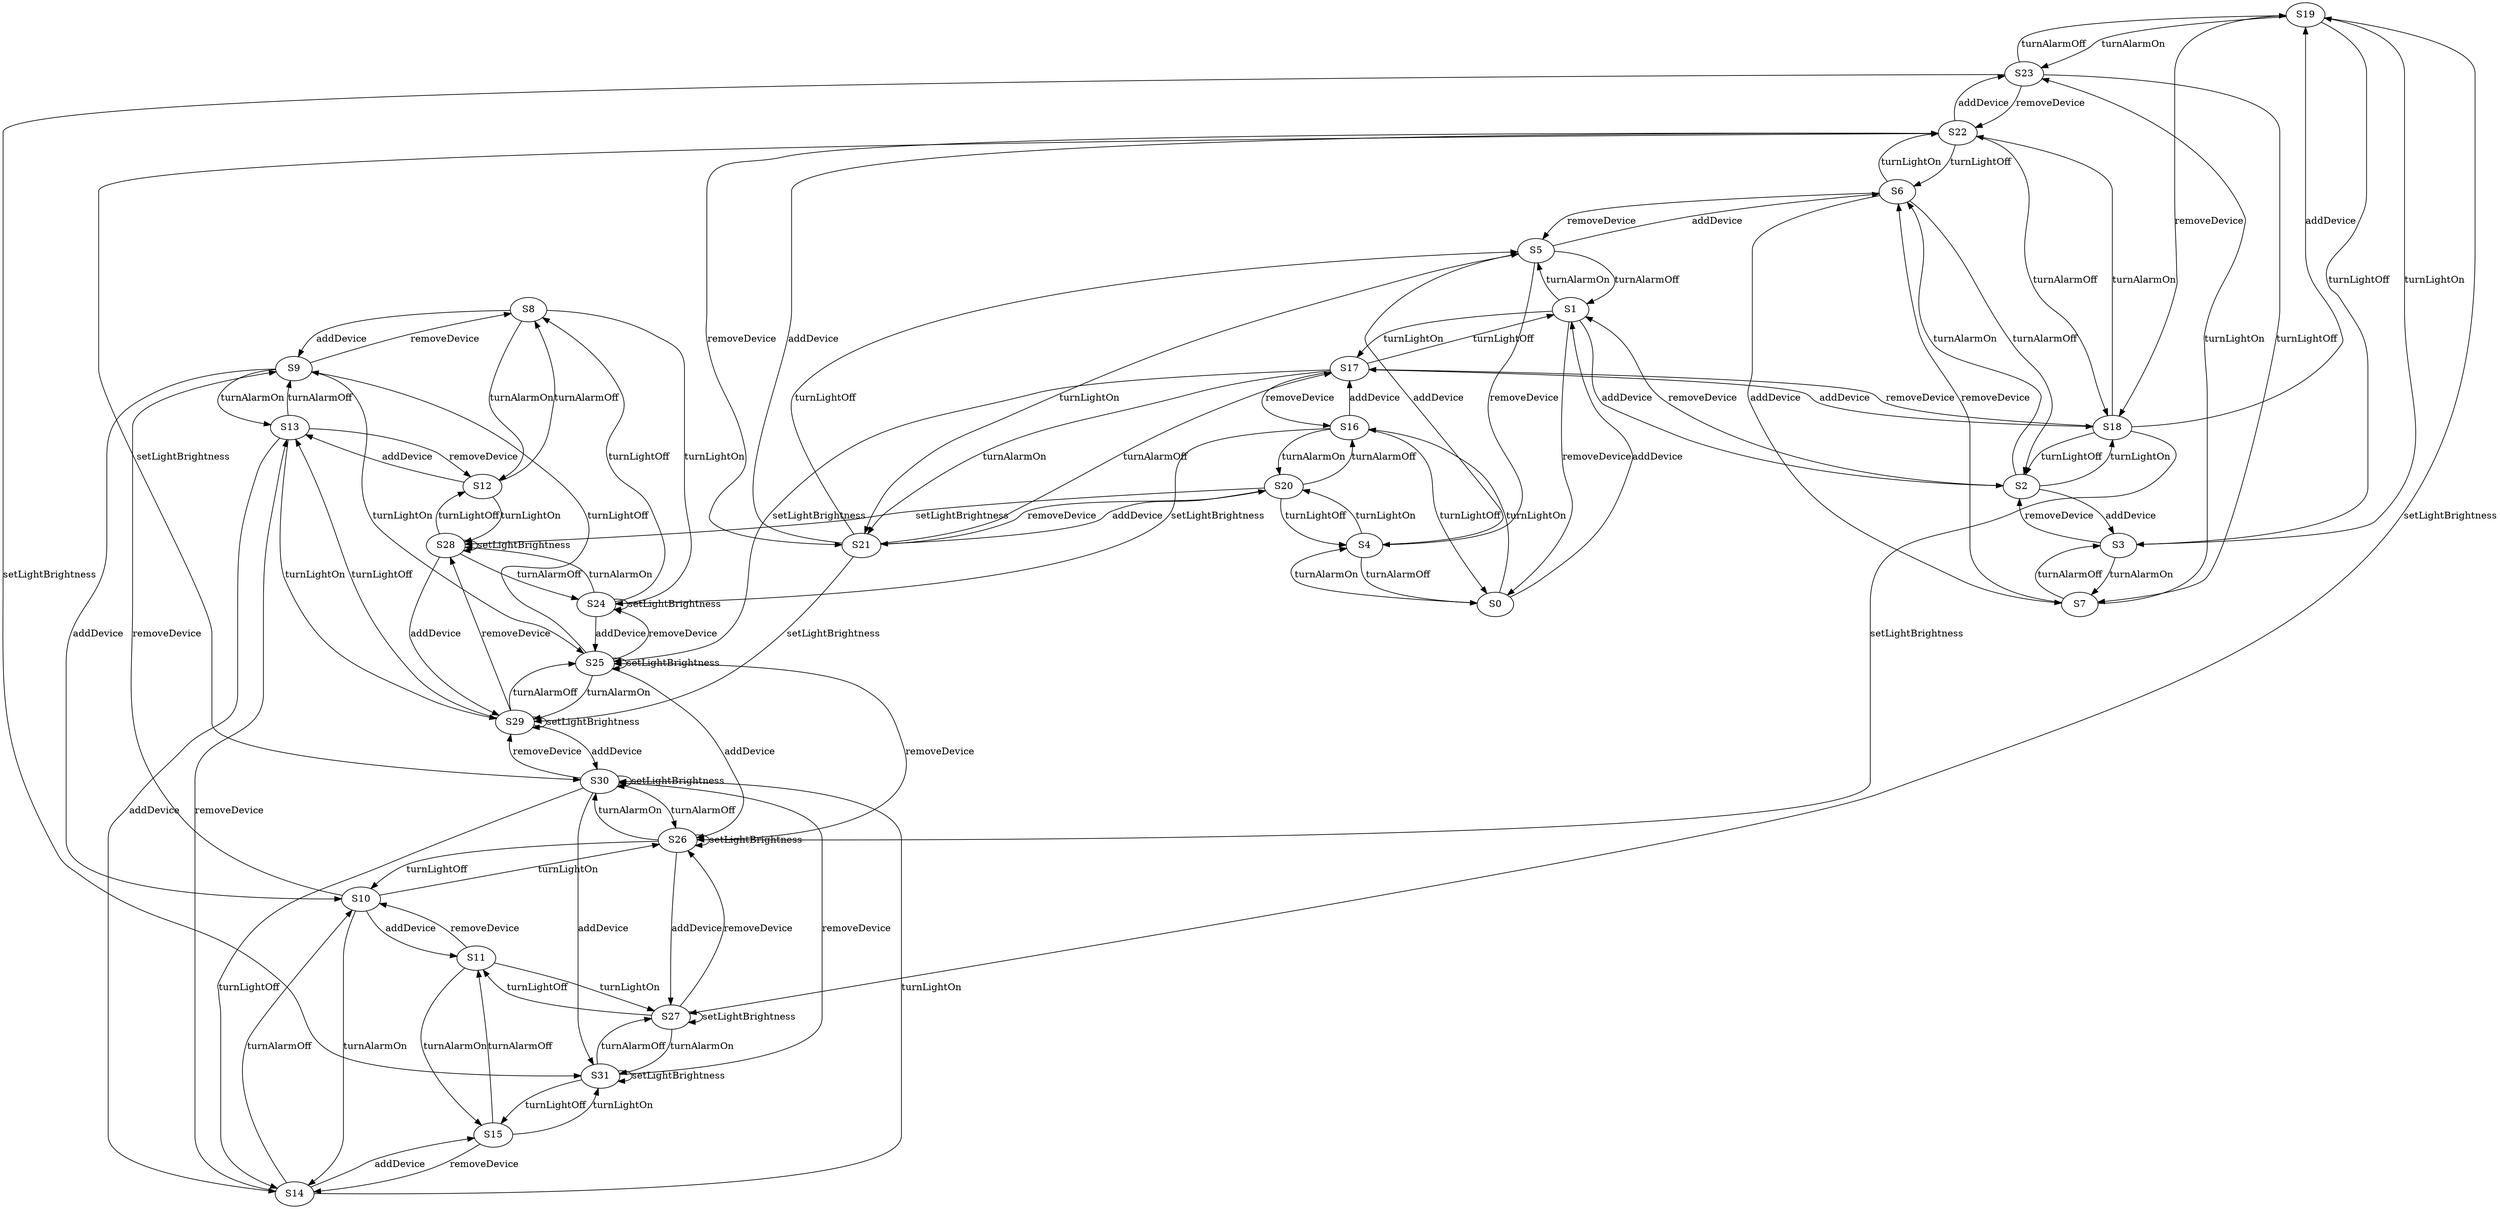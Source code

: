 digraph g {

	S8 -> S9 [label="addDevice"];
	S5 -> S1 [label="turnAlarmOff"];
	S22 -> S23 [label="addDevice"];
	S26 -> S10 [label="turnLightOff"];
	S20 -> S28 [label="setLightBrightness"];
	S25 -> S25 [label="setLightBrightness"];
	S7 -> S23 [label="turnLightOn"];
	S22 -> S30 [label="setLightBrightness"];
	S14 -> S30 [label="turnLightOn"];
	S24 -> S25 [label="addDevice"];
	S31 -> S31 [label="setLightBrightness"];
	S11 -> S15 [label="turnAlarmOn"];
	S10 -> S14 [label="turnAlarmOn"];
	S30 -> S26 [label="turnAlarmOff"];
	S31 -> S27 [label="turnAlarmOff"];
	S30 -> S30 [label="setLightBrightness"];
	S4 -> S0 [label="turnAlarmOff"];
	S19 -> S27 [label="setLightBrightness"];
	S2 -> S1 [label="removeDevice"];
	S13 -> S14 [label="addDevice"];
	S17 -> S18 [label="addDevice"];
	S13 -> S9 [label="turnAlarmOff"];
	S4 -> S5 [label="addDevice"];
	S26 -> S27 [label="addDevice"];
	S9 -> S8 [label="removeDevice"];
	S19 -> S18 [label="removeDevice"];
	S22 -> S21 [label="removeDevice"];
	S29 -> S13 [label="turnLightOff"];
	S0 -> S4 [label="turnAlarmOn"];
	S22 -> S18 [label="turnAlarmOff"];
	S26 -> S25 [label="removeDevice"];
	S5 -> S21 [label="turnLightOn"];
	S1 -> S2 [label="addDevice"];
	S6 -> S7 [label="addDevice"];
	S23 -> S22 [label="removeDevice"];
	S17 -> S21 [label="turnAlarmOn"];
	S21 -> S20 [label="removeDevice"];
	S30 -> S31 [label="addDevice"];
	S15 -> S14 [label="removeDevice"];
	S21 -> S29 [label="setLightBrightness"];
	S21 -> S17 [label="turnAlarmOff"];
	S20 -> S21 [label="addDevice"];
	S25 -> S29 [label="turnAlarmOn"];
	S1 -> S0 [label="removeDevice"];
	S22 -> S6 [label="turnLightOff"];
	S6 -> S5 [label="removeDevice"];
	S18 -> S19 [label="addDevice"];
	S27 -> S26 [label="removeDevice"];
	S28 -> S29 [label="addDevice"];
	S29 -> S30 [label="addDevice"];
	S25 -> S26 [label="addDevice"];
	S26 -> S30 [label="turnAlarmOn"];
	S14 -> S15 [label="addDevice"];
	S5 -> S6 [label="addDevice"];
	S8 -> S24 [label="turnLightOn"];
	S25 -> S24 [label="removeDevice"];
	S28 -> S12 [label="turnLightOff"];
	S0 -> S16 [label="turnLightOn"];
	S3 -> S7 [label="turnAlarmOn"];
	S15 -> S11 [label="turnAlarmOff"];
	S28 -> S24 [label="turnAlarmOff"];
	S24 -> S28 [label="turnAlarmOn"];
	S18 -> S22 [label="turnAlarmOn"];
	S21 -> S5 [label="turnLightOff"];
	S6 -> S22 [label="turnLightOn"];
	S14 -> S10 [label="turnAlarmOff"];
	S30 -> S29 [label="removeDevice"];
	S14 -> S13 [label="removeDevice"];
	S10 -> S11 [label="addDevice"];
	S10 -> S9 [label="removeDevice"];
	S23 -> S19 [label="turnAlarmOff"];
	S17 -> S16 [label="removeDevice"];
	S23 -> S31 [label="setLightBrightness"];
	S21 -> S22 [label="addDevice"];
	S18 -> S17 [label="removeDevice"];
	S18 -> S26 [label="setLightBrightness"];
	S26 -> S26 [label="setLightBrightness"];
	S11 -> S27 [label="turnLightOn"];
	S27 -> S31 [label="turnAlarmOn"];
	S25 -> S9 [label="turnLightOff"];
	S2 -> S3 [label="addDevice"];
	S10 -> S26 [label="turnLightOn"];
	S28 -> S28 [label="setLightBrightness"];
	S17 -> S1 [label="turnLightOff"];
	S0 -> S1 [label="addDevice"];
	S5 -> S4 [label="removeDevice"];
	S11 -> S10 [label="removeDevice"];
	S1 -> S5 [label="turnAlarmOn"];
	S3 -> S19 [label="turnLightOn"];
	S2 -> S18 [label="turnLightOn"];
	S23 -> S7 [label="turnLightOff"];
	S4 -> S20 [label="turnLightOn"];
	S13 -> S12 [label="removeDevice"];
	S29 -> S25 [label="turnAlarmOff"];
	S3 -> S2 [label="removeDevice"];
	S7 -> S6 [label="removeDevice"];
	S2 -> S6 [label="turnAlarmOn"];
	S9 -> S13 [label="turnAlarmOn"];
	S1 -> S17 [label="turnLightOn"];
	S16 -> S24 [label="setLightBrightness"];
	S6 -> S2 [label="turnAlarmOff"];
	S20 -> S4 [label="turnLightOff"];
	S20 -> S16 [label="turnAlarmOff"];
	S12 -> S13 [label="addDevice"];
	S7 -> S3 [label="turnAlarmOff"];
	S17 -> S25 [label="setLightBrightness"];
	S16 -> S20 [label="turnAlarmOn"];
	S16 -> S0 [label="turnLightOff"];
	S30 -> S14 [label="turnLightOff"];
	S31 -> S15 [label="turnLightOff"];
	S19 -> S3 [label="turnLightOff"];
	S9 -> S10 [label="addDevice"];
	S8 -> S12 [label="turnAlarmOn"];
	S31 -> S30 [label="removeDevice"];
	S9 -> S25 [label="turnLightOn"];
	S18 -> S2 [label="turnLightOff"];
	S27 -> S27 [label="setLightBrightness"];
	S15 -> S31 [label="turnLightOn"];
	S24 -> S24 [label="setLightBrightness"];
	S29 -> S29 [label="setLightBrightness"];
	S29 -> S28 [label="removeDevice"];
	S12 -> S8 [label="turnAlarmOff"];
	S16 -> S17 [label="addDevice"];
	S13 -> S29 [label="turnLightOn"];
	S12 -> S28 [label="turnLightOn"];
	S19 -> S23 [label="turnAlarmOn"];
	S24 -> S8 [label="turnLightOff"];
	S27 -> S11 [label="turnLightOff"];

}
